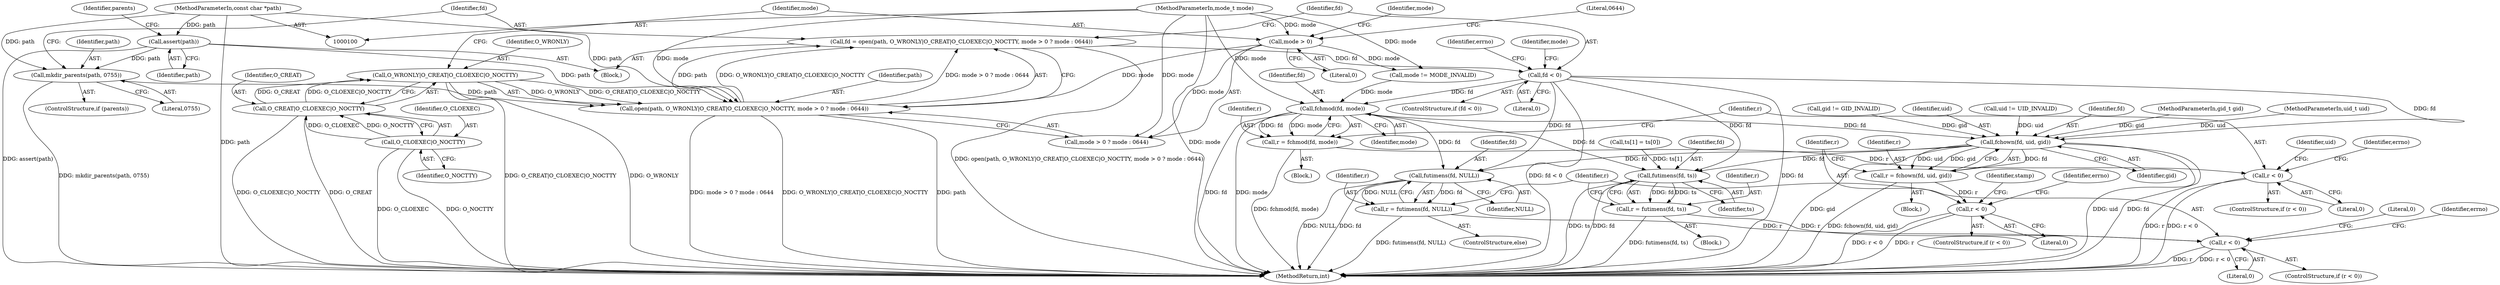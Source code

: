 digraph "1_systemd_06eeacb6fe029804f296b065b3ce91e796e1cd0e@API" {
"1000117" [label="(Call,fd = open(path, O_WRONLY|O_CREAT|O_CLOEXEC|O_NOCTTY, mode > 0 ? mode : 0644))"];
"1000119" [label="(Call,open(path, O_WRONLY|O_CREAT|O_CLOEXEC|O_NOCTTY, mode > 0 ? mode : 0644))"];
"1000114" [label="(Call,mkdir_parents(path, 0755))"];
"1000110" [label="(Call,assert(path))"];
"1000101" [label="(MethodParameterIn,const char *path)"];
"1000121" [label="(Call,O_WRONLY|O_CREAT|O_CLOEXEC|O_NOCTTY)"];
"1000123" [label="(Call,O_CREAT|O_CLOEXEC|O_NOCTTY)"];
"1000125" [label="(Call,O_CLOEXEC|O_NOCTTY)"];
"1000129" [label="(Call,mode > 0)"];
"1000106" [label="(MethodParameterIn,mode_t mode)"];
"1000135" [label="(Call,fd < 0)"];
"1000148" [label="(Call,fchmod(fd, mode))"];
"1000146" [label="(Call,r = fchmod(fd, mode))"];
"1000152" [label="(Call,r < 0)"];
"1000169" [label="(Call,fchown(fd, uid, gid))"];
"1000167" [label="(Call,r = fchown(fd, uid, gid))"];
"1000174" [label="(Call,r < 0)"];
"1000201" [label="(Call,futimens(fd, ts))"];
"1000199" [label="(Call,r = futimens(fd, ts))"];
"1000211" [label="(Call,r < 0)"];
"1000207" [label="(Call,futimens(fd, NULL))"];
"1000205" [label="(Call,r = futimens(fd, NULL))"];
"1000110" [label="(Call,assert(path))"];
"1000208" [label="(Identifier,fd)"];
"1000111" [label="(Identifier,path)"];
"1000176" [label="(Literal,0)"];
"1000112" [label="(ControlStructure,if (parents))"];
"1000153" [label="(Identifier,r)"];
"1000151" [label="(ControlStructure,if (r < 0))"];
"1000148" [label="(Call,fchmod(fd, mode))"];
"1000114" [label="(Call,mkdir_parents(path, 0755))"];
"1000163" [label="(Call,gid != GID_INVALID)"];
"1000146" [label="(Call,r = fchmod(fd, mode))"];
"1000150" [label="(Identifier,mode)"];
"1000192" [label="(Call,ts[1] = ts[0])"];
"1000116" [label="(Literal,0755)"];
"1000117" [label="(Call,fd = open(path, O_WRONLY|O_CREAT|O_CLOEXEC|O_NOCTTY, mode > 0 ? mode : 0644))"];
"1000169" [label="(Call,fchown(fd, uid, gid))"];
"1000121" [label="(Call,O_WRONLY|O_CREAT|O_CLOEXEC|O_NOCTTY)"];
"1000166" [label="(Block,)"];
"1000171" [label="(Identifier,uid)"];
"1000154" [label="(Literal,0)"];
"1000213" [label="(Literal,0)"];
"1000140" [label="(Identifier,errno)"];
"1000137" [label="(Literal,0)"];
"1000149" [label="(Identifier,fd)"];
"1000127" [label="(Identifier,O_NOCTTY)"];
"1000207" [label="(Call,futimens(fd, NULL))"];
"1000212" [label="(Identifier,r)"];
"1000120" [label="(Identifier,path)"];
"1000210" [label="(ControlStructure,if (r < 0))"];
"1000173" [label="(ControlStructure,if (r < 0))"];
"1000131" [label="(Literal,0)"];
"1000115" [label="(Identifier,path)"];
"1000160" [label="(Call,uid != UID_INVALID)"];
"1000172" [label="(Identifier,gid)"];
"1000218" [label="(Literal,0)"];
"1000157" [label="(Identifier,errno)"];
"1000179" [label="(Identifier,errno)"];
"1000203" [label="(Identifier,ts)"];
"1000209" [label="(Identifier,NULL)"];
"1000126" [label="(Identifier,O_CLOEXEC)"];
"1000201" [label="(Call,futimens(fd, ts))"];
"1000161" [label="(Identifier,uid)"];
"1000216" [label="(Identifier,errno)"];
"1000128" [label="(Call,mode > 0 ? mode : 0644)"];
"1000182" [label="(Identifier,stamp)"];
"1000211" [label="(Call,r < 0)"];
"1000107" [label="(Block,)"];
"1000145" [label="(Block,)"];
"1000125" [label="(Call,O_CLOEXEC|O_NOCTTY)"];
"1000130" [label="(Identifier,mode)"];
"1000170" [label="(Identifier,fd)"];
"1000129" [label="(Call,mode > 0)"];
"1000219" [label="(MethodReturn,int)"];
"1000119" [label="(Call,open(path, O_WRONLY|O_CREAT|O_CLOEXEC|O_NOCTTY, mode > 0 ? mode : 0644))"];
"1000132" [label="(Identifier,mode)"];
"1000101" [label="(MethodParameterIn,const char *path)"];
"1000205" [label="(Call,r = futimens(fd, NULL))"];
"1000206" [label="(Identifier,r)"];
"1000167" [label="(Call,r = fchown(fd, uid, gid))"];
"1000174" [label="(Call,r < 0)"];
"1000123" [label="(Call,O_CREAT|O_CLOEXEC|O_NOCTTY)"];
"1000136" [label="(Identifier,fd)"];
"1000152" [label="(Call,r < 0)"];
"1000106" [label="(MethodParameterIn,mode_t mode)"];
"1000124" [label="(Identifier,O_CREAT)"];
"1000105" [label="(MethodParameterIn,gid_t gid)"];
"1000147" [label="(Identifier,r)"];
"1000175" [label="(Identifier,r)"];
"1000202" [label="(Identifier,fd)"];
"1000200" [label="(Identifier,r)"];
"1000133" [label="(Literal,0644)"];
"1000142" [label="(Call,mode != MODE_INVALID)"];
"1000184" [label="(Block,)"];
"1000104" [label="(MethodParameterIn,uid_t uid)"];
"1000118" [label="(Identifier,fd)"];
"1000168" [label="(Identifier,r)"];
"1000199" [label="(Call,r = futimens(fd, ts))"];
"1000204" [label="(ControlStructure,else)"];
"1000113" [label="(Identifier,parents)"];
"1000135" [label="(Call,fd < 0)"];
"1000122" [label="(Identifier,O_WRONLY)"];
"1000134" [label="(ControlStructure,if (fd < 0))"];
"1000143" [label="(Identifier,mode)"];
"1000117" -> "1000107"  [label="AST: "];
"1000117" -> "1000119"  [label="CFG: "];
"1000118" -> "1000117"  [label="AST: "];
"1000119" -> "1000117"  [label="AST: "];
"1000136" -> "1000117"  [label="CFG: "];
"1000117" -> "1000219"  [label="DDG: open(path, O_WRONLY|O_CREAT|O_CLOEXEC|O_NOCTTY, mode > 0 ? mode : 0644)"];
"1000119" -> "1000117"  [label="DDG: path"];
"1000119" -> "1000117"  [label="DDG: O_WRONLY|O_CREAT|O_CLOEXEC|O_NOCTTY"];
"1000119" -> "1000117"  [label="DDG: mode > 0 ? mode : 0644"];
"1000117" -> "1000135"  [label="DDG: fd"];
"1000119" -> "1000128"  [label="CFG: "];
"1000120" -> "1000119"  [label="AST: "];
"1000121" -> "1000119"  [label="AST: "];
"1000128" -> "1000119"  [label="AST: "];
"1000119" -> "1000219"  [label="DDG: O_WRONLY|O_CREAT|O_CLOEXEC|O_NOCTTY"];
"1000119" -> "1000219"  [label="DDG: path"];
"1000119" -> "1000219"  [label="DDG: mode > 0 ? mode : 0644"];
"1000114" -> "1000119"  [label="DDG: path"];
"1000110" -> "1000119"  [label="DDG: path"];
"1000101" -> "1000119"  [label="DDG: path"];
"1000121" -> "1000119"  [label="DDG: O_WRONLY"];
"1000121" -> "1000119"  [label="DDG: O_CREAT|O_CLOEXEC|O_NOCTTY"];
"1000129" -> "1000119"  [label="DDG: mode"];
"1000106" -> "1000119"  [label="DDG: mode"];
"1000114" -> "1000112"  [label="AST: "];
"1000114" -> "1000116"  [label="CFG: "];
"1000115" -> "1000114"  [label="AST: "];
"1000116" -> "1000114"  [label="AST: "];
"1000118" -> "1000114"  [label="CFG: "];
"1000114" -> "1000219"  [label="DDG: mkdir_parents(path, 0755)"];
"1000110" -> "1000114"  [label="DDG: path"];
"1000101" -> "1000114"  [label="DDG: path"];
"1000110" -> "1000107"  [label="AST: "];
"1000110" -> "1000111"  [label="CFG: "];
"1000111" -> "1000110"  [label="AST: "];
"1000113" -> "1000110"  [label="CFG: "];
"1000110" -> "1000219"  [label="DDG: assert(path)"];
"1000101" -> "1000110"  [label="DDG: path"];
"1000101" -> "1000100"  [label="AST: "];
"1000101" -> "1000219"  [label="DDG: path"];
"1000121" -> "1000123"  [label="CFG: "];
"1000122" -> "1000121"  [label="AST: "];
"1000123" -> "1000121"  [label="AST: "];
"1000130" -> "1000121"  [label="CFG: "];
"1000121" -> "1000219"  [label="DDG: O_CREAT|O_CLOEXEC|O_NOCTTY"];
"1000121" -> "1000219"  [label="DDG: O_WRONLY"];
"1000123" -> "1000121"  [label="DDG: O_CREAT"];
"1000123" -> "1000121"  [label="DDG: O_CLOEXEC|O_NOCTTY"];
"1000123" -> "1000125"  [label="CFG: "];
"1000124" -> "1000123"  [label="AST: "];
"1000125" -> "1000123"  [label="AST: "];
"1000123" -> "1000219"  [label="DDG: O_CLOEXEC|O_NOCTTY"];
"1000123" -> "1000219"  [label="DDG: O_CREAT"];
"1000125" -> "1000123"  [label="DDG: O_CLOEXEC"];
"1000125" -> "1000123"  [label="DDG: O_NOCTTY"];
"1000125" -> "1000127"  [label="CFG: "];
"1000126" -> "1000125"  [label="AST: "];
"1000127" -> "1000125"  [label="AST: "];
"1000125" -> "1000219"  [label="DDG: O_CLOEXEC"];
"1000125" -> "1000219"  [label="DDG: O_NOCTTY"];
"1000129" -> "1000128"  [label="AST: "];
"1000129" -> "1000131"  [label="CFG: "];
"1000130" -> "1000129"  [label="AST: "];
"1000131" -> "1000129"  [label="AST: "];
"1000132" -> "1000129"  [label="CFG: "];
"1000133" -> "1000129"  [label="CFG: "];
"1000106" -> "1000129"  [label="DDG: mode"];
"1000129" -> "1000128"  [label="DDG: mode"];
"1000129" -> "1000142"  [label="DDG: mode"];
"1000106" -> "1000100"  [label="AST: "];
"1000106" -> "1000219"  [label="DDG: mode"];
"1000106" -> "1000128"  [label="DDG: mode"];
"1000106" -> "1000142"  [label="DDG: mode"];
"1000106" -> "1000148"  [label="DDG: mode"];
"1000135" -> "1000134"  [label="AST: "];
"1000135" -> "1000137"  [label="CFG: "];
"1000136" -> "1000135"  [label="AST: "];
"1000137" -> "1000135"  [label="AST: "];
"1000140" -> "1000135"  [label="CFG: "];
"1000143" -> "1000135"  [label="CFG: "];
"1000135" -> "1000219"  [label="DDG: fd < 0"];
"1000135" -> "1000219"  [label="DDG: fd"];
"1000135" -> "1000148"  [label="DDG: fd"];
"1000135" -> "1000169"  [label="DDG: fd"];
"1000135" -> "1000201"  [label="DDG: fd"];
"1000135" -> "1000207"  [label="DDG: fd"];
"1000148" -> "1000146"  [label="AST: "];
"1000148" -> "1000150"  [label="CFG: "];
"1000149" -> "1000148"  [label="AST: "];
"1000150" -> "1000148"  [label="AST: "];
"1000146" -> "1000148"  [label="CFG: "];
"1000148" -> "1000219"  [label="DDG: fd"];
"1000148" -> "1000219"  [label="DDG: mode"];
"1000148" -> "1000146"  [label="DDG: fd"];
"1000148" -> "1000146"  [label="DDG: mode"];
"1000142" -> "1000148"  [label="DDG: mode"];
"1000148" -> "1000169"  [label="DDG: fd"];
"1000148" -> "1000201"  [label="DDG: fd"];
"1000148" -> "1000207"  [label="DDG: fd"];
"1000146" -> "1000145"  [label="AST: "];
"1000147" -> "1000146"  [label="AST: "];
"1000153" -> "1000146"  [label="CFG: "];
"1000146" -> "1000219"  [label="DDG: fchmod(fd, mode)"];
"1000146" -> "1000152"  [label="DDG: r"];
"1000152" -> "1000151"  [label="AST: "];
"1000152" -> "1000154"  [label="CFG: "];
"1000153" -> "1000152"  [label="AST: "];
"1000154" -> "1000152"  [label="AST: "];
"1000157" -> "1000152"  [label="CFG: "];
"1000161" -> "1000152"  [label="CFG: "];
"1000152" -> "1000219"  [label="DDG: r < 0"];
"1000152" -> "1000219"  [label="DDG: r"];
"1000169" -> "1000167"  [label="AST: "];
"1000169" -> "1000172"  [label="CFG: "];
"1000170" -> "1000169"  [label="AST: "];
"1000171" -> "1000169"  [label="AST: "];
"1000172" -> "1000169"  [label="AST: "];
"1000167" -> "1000169"  [label="CFG: "];
"1000169" -> "1000219"  [label="DDG: gid"];
"1000169" -> "1000219"  [label="DDG: uid"];
"1000169" -> "1000219"  [label="DDG: fd"];
"1000169" -> "1000167"  [label="DDG: fd"];
"1000169" -> "1000167"  [label="DDG: uid"];
"1000169" -> "1000167"  [label="DDG: gid"];
"1000160" -> "1000169"  [label="DDG: uid"];
"1000104" -> "1000169"  [label="DDG: uid"];
"1000163" -> "1000169"  [label="DDG: gid"];
"1000105" -> "1000169"  [label="DDG: gid"];
"1000169" -> "1000201"  [label="DDG: fd"];
"1000169" -> "1000207"  [label="DDG: fd"];
"1000167" -> "1000166"  [label="AST: "];
"1000168" -> "1000167"  [label="AST: "];
"1000175" -> "1000167"  [label="CFG: "];
"1000167" -> "1000219"  [label="DDG: fchown(fd, uid, gid)"];
"1000167" -> "1000174"  [label="DDG: r"];
"1000174" -> "1000173"  [label="AST: "];
"1000174" -> "1000176"  [label="CFG: "];
"1000175" -> "1000174"  [label="AST: "];
"1000176" -> "1000174"  [label="AST: "];
"1000179" -> "1000174"  [label="CFG: "];
"1000182" -> "1000174"  [label="CFG: "];
"1000174" -> "1000219"  [label="DDG: r < 0"];
"1000174" -> "1000219"  [label="DDG: r"];
"1000201" -> "1000199"  [label="AST: "];
"1000201" -> "1000203"  [label="CFG: "];
"1000202" -> "1000201"  [label="AST: "];
"1000203" -> "1000201"  [label="AST: "];
"1000199" -> "1000201"  [label="CFG: "];
"1000201" -> "1000219"  [label="DDG: ts"];
"1000201" -> "1000219"  [label="DDG: fd"];
"1000201" -> "1000199"  [label="DDG: fd"];
"1000201" -> "1000199"  [label="DDG: ts"];
"1000192" -> "1000201"  [label="DDG: ts[1]"];
"1000199" -> "1000184"  [label="AST: "];
"1000200" -> "1000199"  [label="AST: "];
"1000212" -> "1000199"  [label="CFG: "];
"1000199" -> "1000219"  [label="DDG: futimens(fd, ts)"];
"1000199" -> "1000211"  [label="DDG: r"];
"1000211" -> "1000210"  [label="AST: "];
"1000211" -> "1000213"  [label="CFG: "];
"1000212" -> "1000211"  [label="AST: "];
"1000213" -> "1000211"  [label="AST: "];
"1000216" -> "1000211"  [label="CFG: "];
"1000218" -> "1000211"  [label="CFG: "];
"1000211" -> "1000219"  [label="DDG: r"];
"1000211" -> "1000219"  [label="DDG: r < 0"];
"1000205" -> "1000211"  [label="DDG: r"];
"1000207" -> "1000205"  [label="AST: "];
"1000207" -> "1000209"  [label="CFG: "];
"1000208" -> "1000207"  [label="AST: "];
"1000209" -> "1000207"  [label="AST: "];
"1000205" -> "1000207"  [label="CFG: "];
"1000207" -> "1000219"  [label="DDG: NULL"];
"1000207" -> "1000219"  [label="DDG: fd"];
"1000207" -> "1000205"  [label="DDG: fd"];
"1000207" -> "1000205"  [label="DDG: NULL"];
"1000205" -> "1000204"  [label="AST: "];
"1000206" -> "1000205"  [label="AST: "];
"1000212" -> "1000205"  [label="CFG: "];
"1000205" -> "1000219"  [label="DDG: futimens(fd, NULL)"];
}

